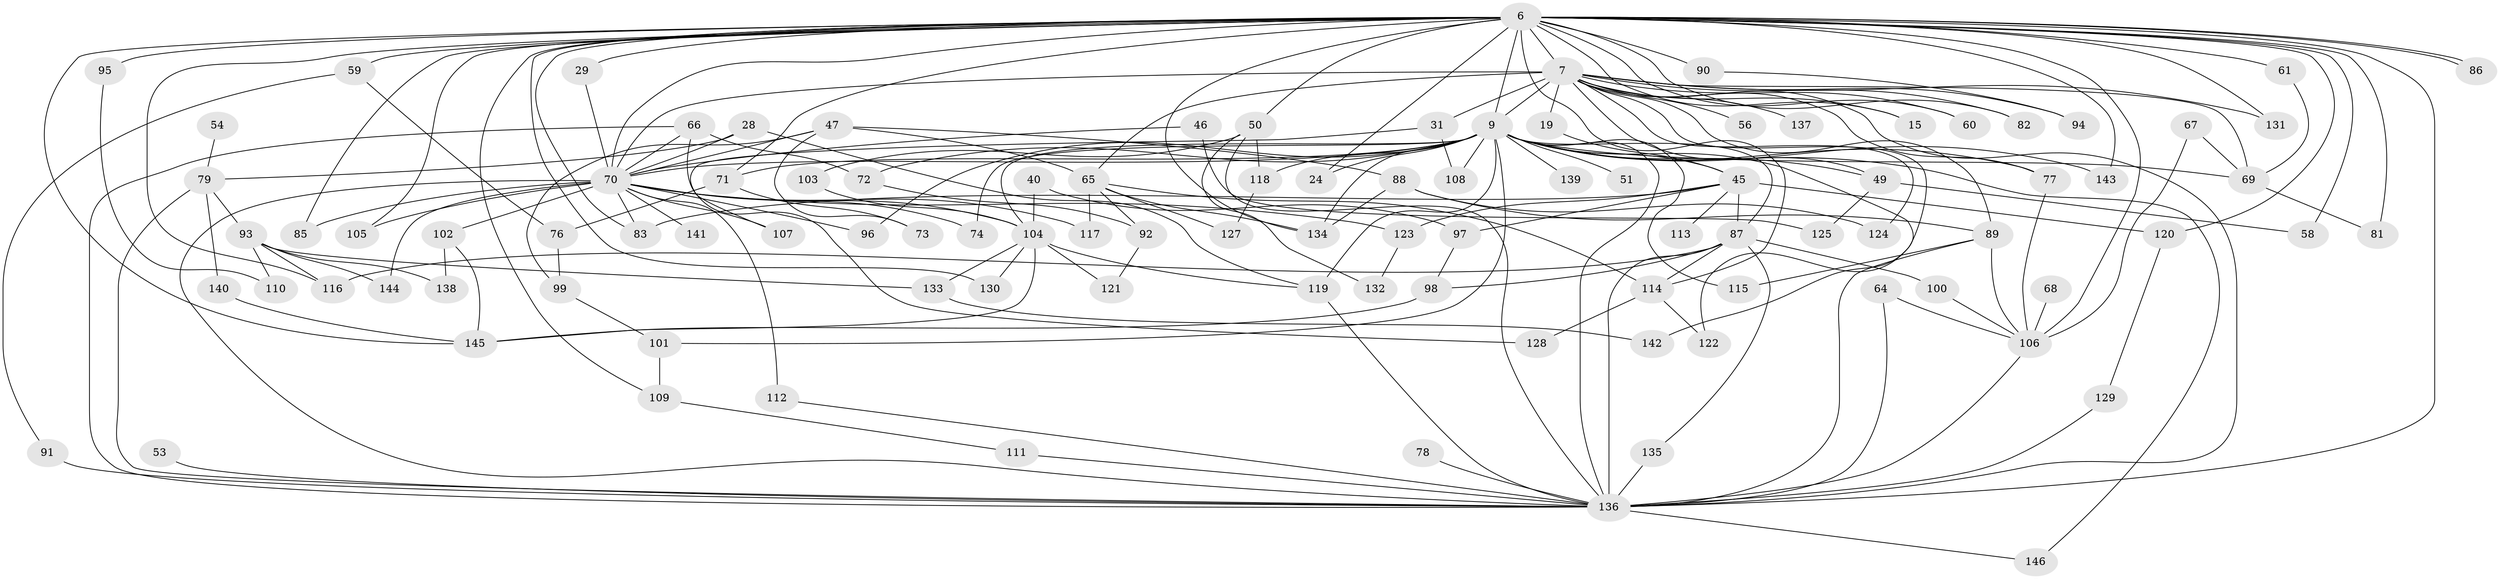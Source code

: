 // original degree distribution, {26: 0.00684931506849315, 19: 0.0136986301369863, 20: 0.0136986301369863, 30: 0.0136986301369863, 13: 0.00684931506849315, 32: 0.00684931506849315, 25: 0.00684931506849315, 4: 0.08904109589041095, 7: 0.02054794520547945, 10: 0.00684931506849315, 8: 0.0136986301369863, 2: 0.4794520547945205, 6: 0.0273972602739726, 5: 0.0273972602739726, 3: 0.2671232876712329}
// Generated by graph-tools (version 1.1) at 2025/49/03/04/25 21:49:46]
// undirected, 102 vertices, 195 edges
graph export_dot {
graph [start="1"]
  node [color=gray90,style=filled];
  6 [super="+1"];
  7 [super="+2+5"];
  9 [super="+4"];
  15;
  19;
  24;
  28;
  29;
  31;
  40;
  45 [super="+21+17"];
  46;
  47;
  49;
  50;
  51;
  53;
  54;
  56;
  58;
  59 [super="+11"];
  60;
  61;
  64;
  65 [super="+35"];
  66;
  67;
  68;
  69 [super="+18+57"];
  70 [super="+41+39+62"];
  71;
  72;
  73;
  74;
  76;
  77 [super="+42"];
  78;
  79 [super="+44"];
  81;
  82;
  83 [super="+25"];
  85;
  86;
  87 [super="+13"];
  88;
  89 [super="+48"];
  90;
  91 [super="+63"];
  92;
  93;
  94;
  95;
  96;
  97;
  98;
  99;
  100;
  101;
  102;
  103;
  104 [super="+34+38+84"];
  105;
  106 [super="+23"];
  107;
  108;
  109;
  110;
  111;
  112;
  113;
  114 [super="+20"];
  115;
  116 [super="+80"];
  117;
  118;
  119 [super="+55"];
  120;
  121;
  122;
  123;
  124;
  125;
  127;
  128;
  129;
  130;
  131;
  132;
  133;
  134 [super="+126"];
  135 [super="+37"];
  136 [super="+32+8+75"];
  137 [super="+36"];
  138;
  139;
  140;
  141;
  142;
  143;
  144;
  145 [super="+52"];
  146;
  6 -- 7 [weight=6];
  6 -- 9 [weight=4];
  6 -- 15;
  6 -- 29;
  6 -- 58;
  6 -- 60;
  6 -- 71;
  6 -- 82;
  6 -- 85;
  6 -- 86;
  6 -- 86;
  6 -- 90 [weight=2];
  6 -- 95 [weight=2];
  6 -- 106 [weight=3];
  6 -- 109;
  6 -- 130;
  6 -- 136 [weight=4];
  6 -- 143;
  6 -- 131;
  6 -- 81;
  6 -- 24;
  6 -- 105;
  6 -- 50;
  6 -- 116 [weight=2];
  6 -- 120;
  6 -- 59 [weight=2];
  6 -- 61;
  6 -- 114;
  6 -- 83;
  6 -- 134;
  6 -- 70 [weight=5];
  6 -- 145;
  7 -- 9 [weight=6];
  7 -- 15;
  7 -- 19;
  7 -- 31 [weight=2];
  7 -- 60;
  7 -- 82;
  7 -- 94;
  7 -- 65 [weight=2];
  7 -- 137 [weight=3];
  7 -- 142;
  7 -- 56 [weight=2];
  7 -- 124;
  7 -- 69;
  7 -- 131;
  7 -- 49;
  7 -- 136 [weight=5];
  7 -- 77;
  7 -- 70 [weight=8];
  7 -- 89;
  9 -- 45 [weight=3];
  9 -- 51 [weight=2];
  9 -- 69 [weight=3];
  9 -- 74;
  9 -- 101;
  9 -- 108;
  9 -- 118;
  9 -- 122;
  9 -- 139 [weight=2];
  9 -- 143;
  9 -- 134 [weight=2];
  9 -- 70 [weight=6];
  9 -- 71;
  9 -- 72;
  9 -- 146;
  9 -- 77;
  9 -- 119 [weight=3];
  9 -- 24;
  9 -- 96;
  9 -- 104 [weight=4];
  9 -- 49;
  9 -- 115;
  9 -- 87;
  9 -- 136 [weight=2];
  19 -- 45;
  28 -- 79;
  28 -- 119;
  28 -- 70;
  29 -- 70;
  31 -- 107;
  31 -- 108;
  40 -- 97;
  40 -- 104 [weight=2];
  45 -- 113 [weight=2];
  45 -- 123;
  45 -- 87;
  45 -- 97;
  45 -- 120;
  45 -- 83;
  46 -- 125;
  46 -- 70;
  47 -- 73;
  47 -- 88;
  47 -- 99;
  47 -- 65;
  47 -- 70;
  49 -- 58;
  49 -- 125;
  50 -- 103;
  50 -- 118;
  50 -- 132;
  50 -- 136;
  53 -- 136;
  54 -- 79;
  59 -- 91;
  59 -- 76;
  61 -- 69;
  64 -- 106;
  64 -- 136;
  65 -- 114;
  65 -- 117;
  65 -- 92;
  65 -- 127;
  65 -- 134;
  66 -- 72;
  66 -- 128;
  66 -- 136;
  66 -- 70;
  67 -- 69;
  67 -- 106;
  68 -- 106;
  69 -- 81;
  70 -- 102;
  70 -- 74;
  70 -- 136 [weight=2];
  70 -- 141 [weight=2];
  70 -- 144;
  70 -- 83;
  70 -- 85;
  70 -- 96;
  70 -- 104;
  70 -- 105;
  70 -- 107;
  70 -- 112;
  70 -- 117;
  70 -- 123;
  71 -- 73;
  71 -- 76;
  72 -- 92;
  76 -- 99;
  77 -- 106;
  78 -- 136;
  79 -- 140;
  79 -- 93;
  79 -- 136 [weight=3];
  87 -- 98;
  87 -- 100;
  87 -- 135;
  87 -- 116 [weight=2];
  87 -- 114;
  87 -- 136 [weight=2];
  88 -- 124;
  88 -- 134;
  88 -- 89;
  89 -- 115;
  89 -- 136;
  89 -- 106;
  90 -- 94;
  91 -- 136 [weight=2];
  92 -- 121;
  93 -- 110;
  93 -- 133;
  93 -- 138;
  93 -- 144;
  93 -- 116;
  95 -- 110;
  97 -- 98;
  98 -- 145;
  99 -- 101;
  100 -- 106;
  101 -- 109;
  102 -- 138;
  102 -- 145;
  103 -- 104;
  104 -- 130;
  104 -- 133;
  104 -- 119;
  104 -- 121;
  104 -- 145;
  106 -- 136;
  109 -- 111;
  111 -- 136;
  112 -- 136;
  114 -- 128;
  114 -- 122;
  118 -- 127;
  119 -- 136;
  120 -- 129;
  123 -- 132;
  129 -- 136;
  133 -- 142;
  135 -- 136 [weight=2];
  136 -- 146;
  140 -- 145;
}
